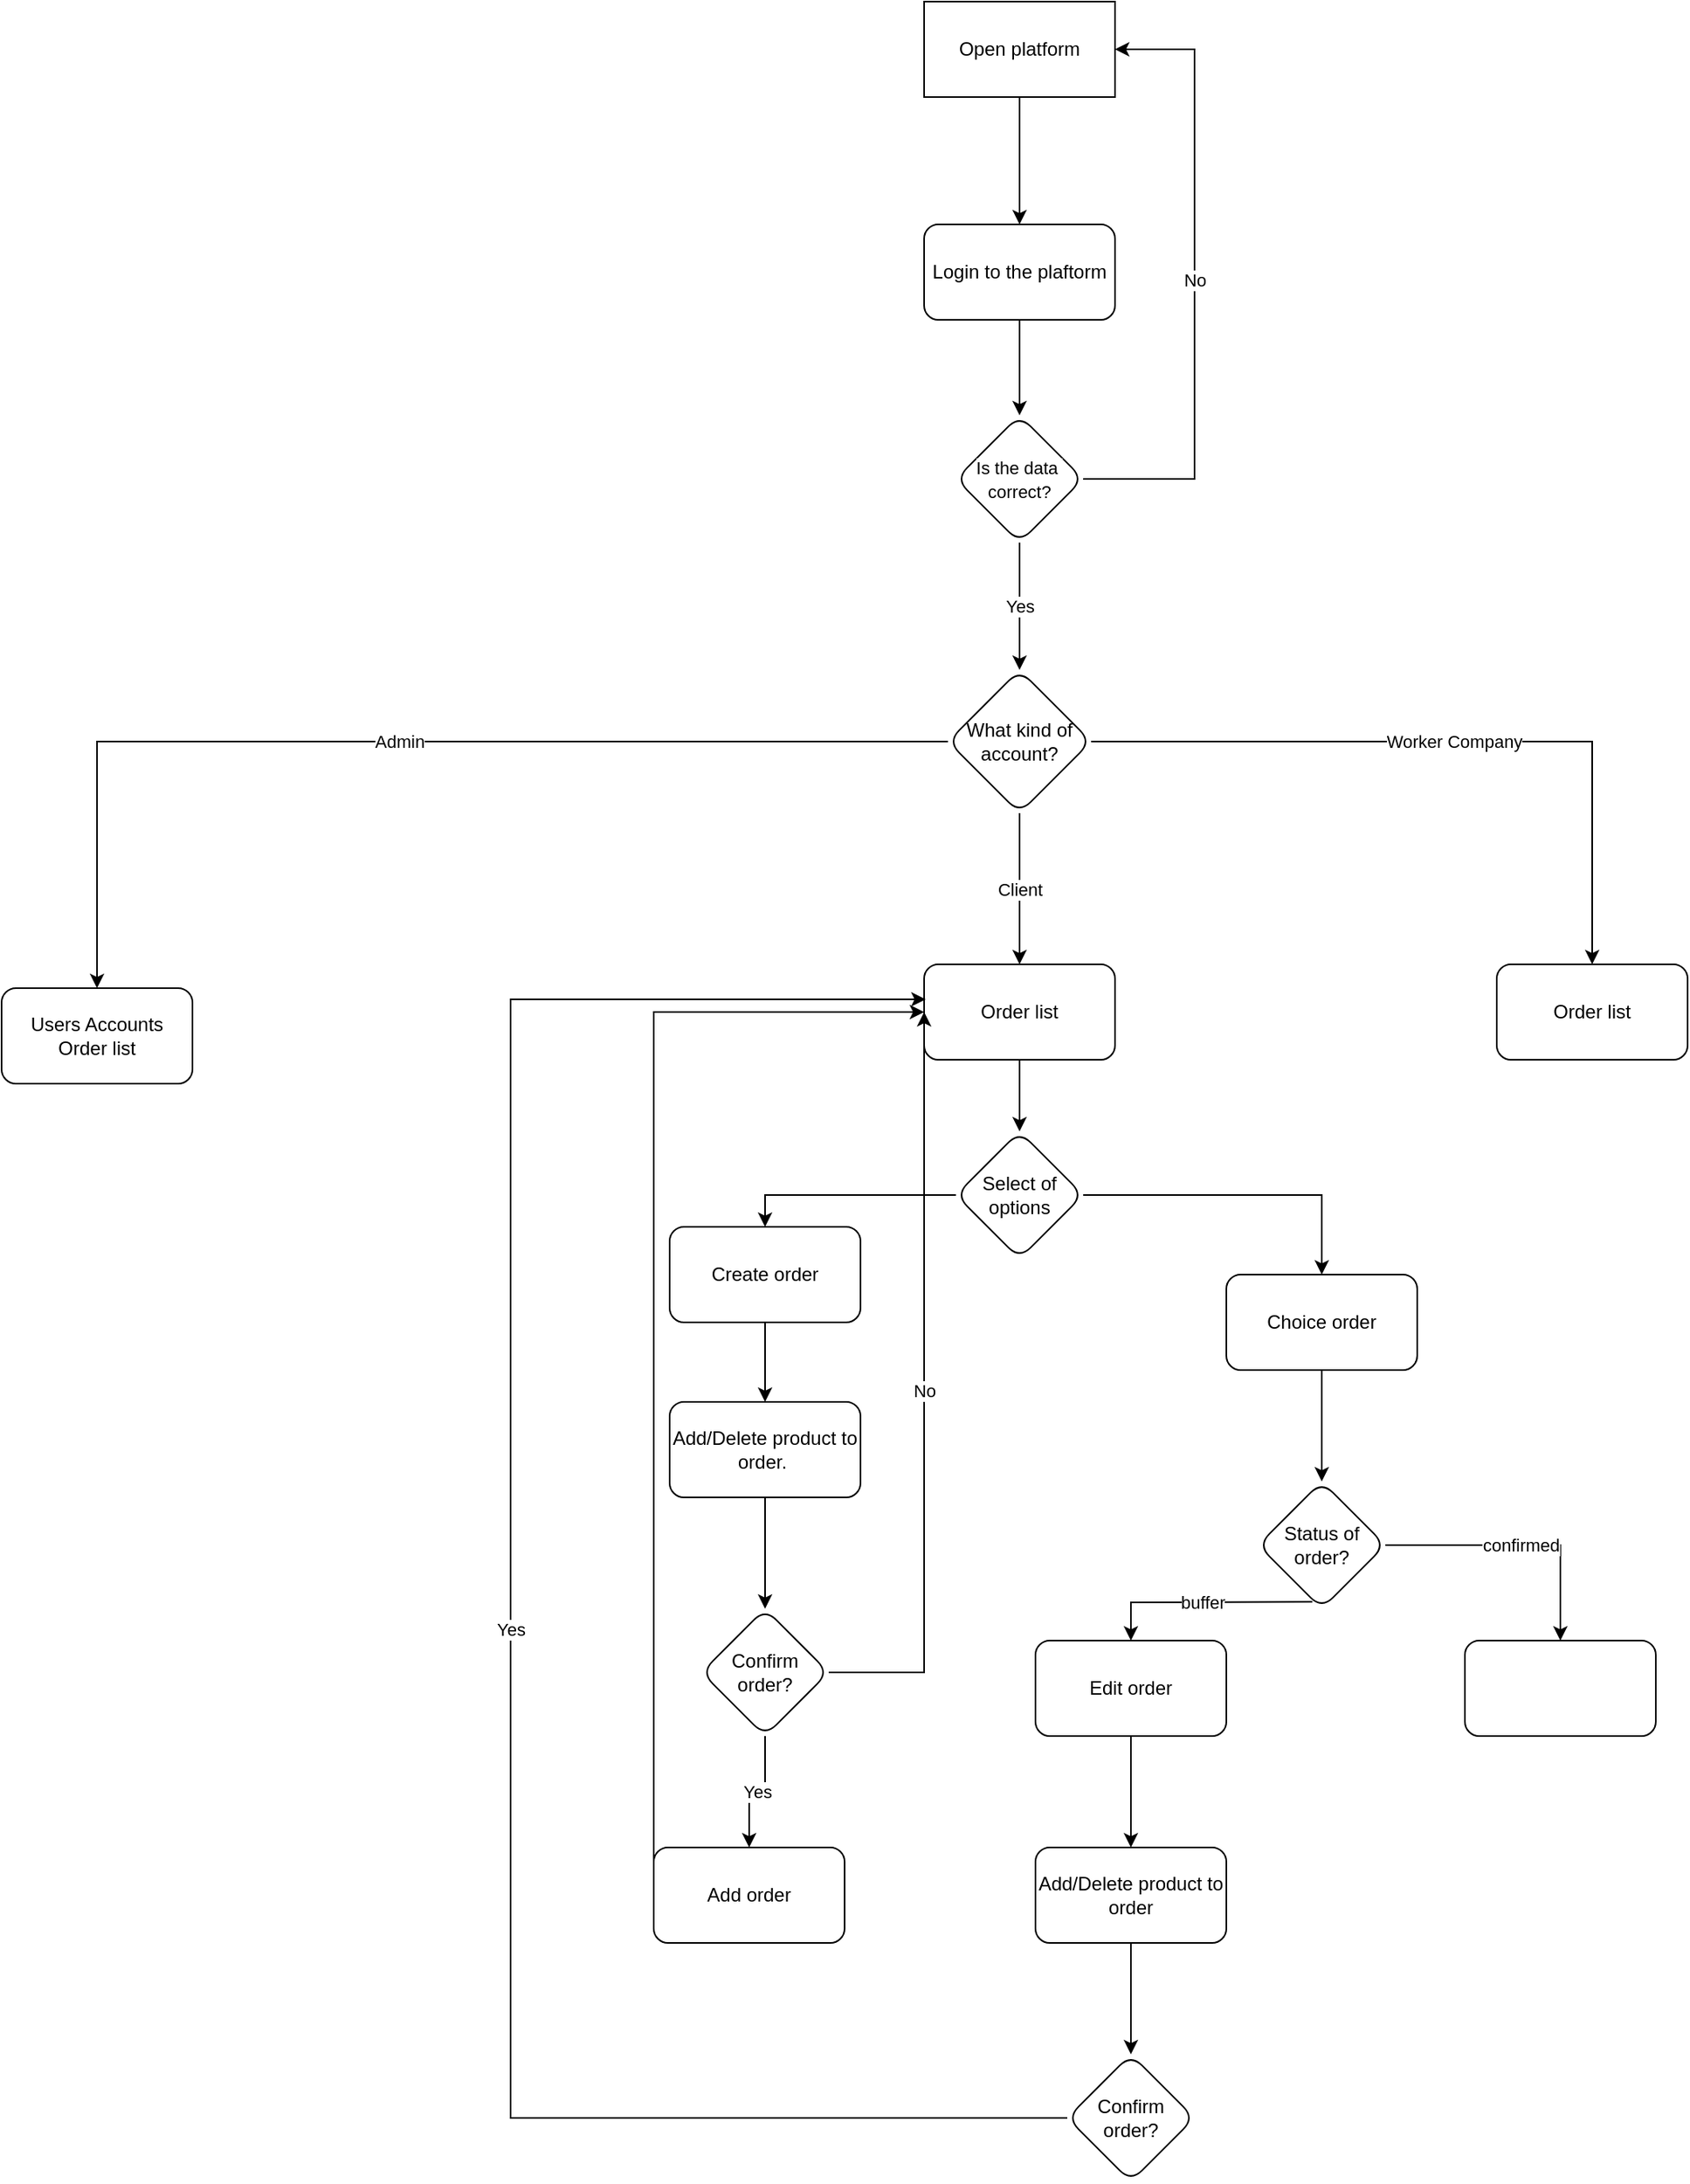 <mxfile version="24.4.8" type="device">
  <diagram name="Strona-1" id="1RoU-k2u6P2cWmenWnG_">
    <mxGraphModel dx="2501" dy="738" grid="1" gridSize="10" guides="1" tooltips="1" connect="1" arrows="1" fold="1" page="1" pageScale="1" pageWidth="827" pageHeight="1169" math="0" shadow="0">
      <root>
        <mxCell id="0" />
        <mxCell id="1" parent="0" />
        <mxCell id="lOx_cBZLgKAw0vCkCGz8-4" value="" style="edgeStyle=orthogonalEdgeStyle;rounded=0;orthogonalLoop=1;jettySize=auto;html=1;" parent="1" source="lOx_cBZLgKAw0vCkCGz8-2" target="lOx_cBZLgKAw0vCkCGz8-3" edge="1">
          <mxGeometry relative="1" as="geometry" />
        </mxCell>
        <mxCell id="lOx_cBZLgKAw0vCkCGz8-2" value="Login to the plaftorm" style="rounded=1;whiteSpace=wrap;html=1;" parent="1" vertex="1">
          <mxGeometry x="330" y="160" width="120" height="60" as="geometry" />
        </mxCell>
        <mxCell id="lOx_cBZLgKAw0vCkCGz8-7" value="No" style="edgeStyle=orthogonalEdgeStyle;rounded=0;orthogonalLoop=1;jettySize=auto;html=1;entryX=1;entryY=0.5;entryDx=0;entryDy=0;" parent="1" source="lOx_cBZLgKAw0vCkCGz8-3" target="lOx_cBZLgKAw0vCkCGz8-5" edge="1">
          <mxGeometry relative="1" as="geometry">
            <Array as="points">
              <mxPoint x="500" y="320" />
              <mxPoint x="500" y="50" />
            </Array>
          </mxGeometry>
        </mxCell>
        <mxCell id="lOx_cBZLgKAw0vCkCGz8-9" value="Yes" style="edgeStyle=orthogonalEdgeStyle;rounded=0;orthogonalLoop=1;jettySize=auto;html=1;" parent="1" source="lOx_cBZLgKAw0vCkCGz8-3" target="lOx_cBZLgKAw0vCkCGz8-8" edge="1">
          <mxGeometry relative="1" as="geometry" />
        </mxCell>
        <mxCell id="lOx_cBZLgKAw0vCkCGz8-3" value="&lt;span style=&quot;font-size: 11px; text-wrap: nowrap; background-color: rgb(255, 255, 255);&quot;&gt;Is the data&amp;nbsp;&lt;/span&gt;&lt;div&gt;&lt;span style=&quot;font-size: 11px; text-wrap: nowrap; background-color: rgb(255, 255, 255);&quot;&gt;correct?&lt;/span&gt;&lt;/div&gt;" style="rhombus;whiteSpace=wrap;html=1;rounded=1;" parent="1" vertex="1">
          <mxGeometry x="350" y="280" width="80" height="80" as="geometry" />
        </mxCell>
        <mxCell id="lOx_cBZLgKAw0vCkCGz8-6" value="" style="edgeStyle=orthogonalEdgeStyle;rounded=0;orthogonalLoop=1;jettySize=auto;html=1;" parent="1" source="lOx_cBZLgKAw0vCkCGz8-5" target="lOx_cBZLgKAw0vCkCGz8-2" edge="1">
          <mxGeometry relative="1" as="geometry" />
        </mxCell>
        <mxCell id="lOx_cBZLgKAw0vCkCGz8-5" value="Open platform" style="rounded=0;whiteSpace=wrap;html=1;" parent="1" vertex="1">
          <mxGeometry x="330" y="20" width="120" height="60" as="geometry" />
        </mxCell>
        <mxCell id="lOx_cBZLgKAw0vCkCGz8-11" value="Admin" style="edgeStyle=orthogonalEdgeStyle;rounded=0;orthogonalLoop=1;jettySize=auto;html=1;" parent="1" source="lOx_cBZLgKAw0vCkCGz8-8" target="lOx_cBZLgKAw0vCkCGz8-10" edge="1">
          <mxGeometry relative="1" as="geometry" />
        </mxCell>
        <mxCell id="lOx_cBZLgKAw0vCkCGz8-13" value="Client" style="edgeStyle=orthogonalEdgeStyle;rounded=0;orthogonalLoop=1;jettySize=auto;html=1;" parent="1" source="lOx_cBZLgKAw0vCkCGz8-8" target="lOx_cBZLgKAw0vCkCGz8-12" edge="1">
          <mxGeometry relative="1" as="geometry" />
        </mxCell>
        <mxCell id="lOx_cBZLgKAw0vCkCGz8-15" value="Worker Company" style="edgeStyle=orthogonalEdgeStyle;rounded=0;orthogonalLoop=1;jettySize=auto;html=1;" parent="1" source="lOx_cBZLgKAw0vCkCGz8-8" target="lOx_cBZLgKAw0vCkCGz8-14" edge="1">
          <mxGeometry relative="1" as="geometry" />
        </mxCell>
        <mxCell id="lOx_cBZLgKAw0vCkCGz8-8" value="What kind of account?" style="rhombus;whiteSpace=wrap;html=1;rounded=1;" parent="1" vertex="1">
          <mxGeometry x="345" y="440" width="90" height="90" as="geometry" />
        </mxCell>
        <mxCell id="lOx_cBZLgKAw0vCkCGz8-10" value="Users Accounts&lt;br&gt;Order list" style="whiteSpace=wrap;html=1;rounded=1;" parent="1" vertex="1">
          <mxGeometry x="-250" y="640" width="120" height="60" as="geometry" />
        </mxCell>
        <mxCell id="lOx_cBZLgKAw0vCkCGz8-12" value="Order list" style="whiteSpace=wrap;html=1;rounded=1;" parent="1" vertex="1">
          <mxGeometry x="330" y="625" width="120" height="60" as="geometry" />
        </mxCell>
        <mxCell id="lOx_cBZLgKAw0vCkCGz8-14" value="Order list" style="whiteSpace=wrap;html=1;rounded=1;" parent="1" vertex="1">
          <mxGeometry x="690" y="625" width="120" height="60" as="geometry" />
        </mxCell>
        <mxCell id="lOx_cBZLgKAw0vCkCGz8-38" value="" style="edgeStyle=orthogonalEdgeStyle;rounded=0;orthogonalLoop=1;jettySize=auto;html=1;" parent="1" source="lOx_cBZLgKAw0vCkCGz8-19" target="lOx_cBZLgKAw0vCkCGz8-37" edge="1">
          <mxGeometry relative="1" as="geometry" />
        </mxCell>
        <mxCell id="lOx_cBZLgKAw0vCkCGz8-19" value="Select of options" style="rhombus;whiteSpace=wrap;html=1;rounded=1;" parent="1" vertex="1">
          <mxGeometry x="350" y="730" width="80" height="80" as="geometry" />
        </mxCell>
        <mxCell id="lOx_cBZLgKAw0vCkCGz8-26" value="" style="edgeStyle=orthogonalEdgeStyle;rounded=0;orthogonalLoop=1;jettySize=auto;html=1;entryX=0.5;entryY=0;entryDx=0;entryDy=0;" parent="1" source="lOx_cBZLgKAw0vCkCGz8-21" target="lOx_cBZLgKAw0vCkCGz8-25" edge="1">
          <mxGeometry relative="1" as="geometry" />
        </mxCell>
        <mxCell id="lOx_cBZLgKAw0vCkCGz8-21" value="Create order" style="whiteSpace=wrap;html=1;rounded=1;" parent="1" vertex="1">
          <mxGeometry x="170" y="790" width="120" height="60" as="geometry" />
        </mxCell>
        <mxCell id="lOx_cBZLgKAw0vCkCGz8-36" value="" style="edgeStyle=orthogonalEdgeStyle;rounded=0;orthogonalLoop=1;jettySize=auto;html=1;" parent="1" source="lOx_cBZLgKAw0vCkCGz8-23" target="lOx_cBZLgKAw0vCkCGz8-35" edge="1">
          <mxGeometry relative="1" as="geometry" />
        </mxCell>
        <mxCell id="lOx_cBZLgKAw0vCkCGz8-23" value="Edit order" style="whiteSpace=wrap;html=1;rounded=1;" parent="1" vertex="1">
          <mxGeometry x="400" y="1050" width="120" height="60" as="geometry" />
        </mxCell>
        <mxCell id="lOx_cBZLgKAw0vCkCGz8-48" value="" style="edgeStyle=orthogonalEdgeStyle;rounded=0;orthogonalLoop=1;jettySize=auto;html=1;" parent="1" source="lOx_cBZLgKAw0vCkCGz8-25" target="lOx_cBZLgKAw0vCkCGz8-47" edge="1">
          <mxGeometry relative="1" as="geometry" />
        </mxCell>
        <mxCell id="lOx_cBZLgKAw0vCkCGz8-25" value="Add/Delete product to order.&amp;nbsp;" style="whiteSpace=wrap;html=1;rounded=1;" parent="1" vertex="1">
          <mxGeometry x="170" y="900" width="120" height="60" as="geometry" />
        </mxCell>
        <mxCell id="lOx_cBZLgKAw0vCkCGz8-30" value="" style="endArrow=classic;html=1;rounded=0;exitX=0.5;exitY=1;exitDx=0;exitDy=0;" parent="1" source="lOx_cBZLgKAw0vCkCGz8-12" target="lOx_cBZLgKAw0vCkCGz8-19" edge="1">
          <mxGeometry width="50" height="50" relative="1" as="geometry">
            <mxPoint x="190" y="840" as="sourcePoint" />
            <mxPoint x="240" y="790" as="targetPoint" />
          </mxGeometry>
        </mxCell>
        <mxCell id="lOx_cBZLgKAw0vCkCGz8-31" value="" style="endArrow=classic;html=1;rounded=0;exitX=0;exitY=0.5;exitDx=0;exitDy=0;entryX=0.5;entryY=0;entryDx=0;entryDy=0;" parent="1" source="lOx_cBZLgKAw0vCkCGz8-19" target="lOx_cBZLgKAw0vCkCGz8-21" edge="1">
          <mxGeometry width="50" height="50" relative="1" as="geometry">
            <mxPoint x="140" y="870" as="sourcePoint" />
            <mxPoint x="190" y="820" as="targetPoint" />
            <Array as="points">
              <mxPoint x="230" y="770" />
            </Array>
          </mxGeometry>
        </mxCell>
        <mxCell id="bvQp0RQ2hgHAjueStc8w-2" value="" style="edgeStyle=orthogonalEdgeStyle;rounded=0;orthogonalLoop=1;jettySize=auto;html=1;" edge="1" parent="1" source="lOx_cBZLgKAw0vCkCGz8-35" target="bvQp0RQ2hgHAjueStc8w-1">
          <mxGeometry relative="1" as="geometry" />
        </mxCell>
        <mxCell id="lOx_cBZLgKAw0vCkCGz8-35" value="Add/Delete product to order" style="whiteSpace=wrap;html=1;rounded=1;" parent="1" vertex="1">
          <mxGeometry x="400" y="1180" width="120" height="60" as="geometry" />
        </mxCell>
        <mxCell id="lOx_cBZLgKAw0vCkCGz8-43" value="" style="edgeStyle=orthogonalEdgeStyle;rounded=0;orthogonalLoop=1;jettySize=auto;html=1;" parent="1" source="lOx_cBZLgKAw0vCkCGz8-37" target="lOx_cBZLgKAw0vCkCGz8-42" edge="1">
          <mxGeometry relative="1" as="geometry" />
        </mxCell>
        <mxCell id="lOx_cBZLgKAw0vCkCGz8-37" value="Choice order" style="whiteSpace=wrap;html=1;rounded=1;" parent="1" vertex="1">
          <mxGeometry x="520" y="820" width="120" height="60" as="geometry" />
        </mxCell>
        <mxCell id="lOx_cBZLgKAw0vCkCGz8-54" value="confirmed" style="edgeStyle=orthogonalEdgeStyle;rounded=0;orthogonalLoop=1;jettySize=auto;html=1;" parent="1" source="lOx_cBZLgKAw0vCkCGz8-42" target="lOx_cBZLgKAw0vCkCGz8-53" edge="1">
          <mxGeometry relative="1" as="geometry" />
        </mxCell>
        <mxCell id="lOx_cBZLgKAw0vCkCGz8-42" value="Status of order?" style="rhombus;whiteSpace=wrap;html=1;rounded=1;" parent="1" vertex="1">
          <mxGeometry x="540" y="950" width="80" height="80" as="geometry" />
        </mxCell>
        <mxCell id="lOx_cBZLgKAw0vCkCGz8-46" value="buffer" style="endArrow=classic;html=1;rounded=0;exitX=0.426;exitY=0.945;exitDx=0;exitDy=0;exitPerimeter=0;entryX=0.5;entryY=0;entryDx=0;entryDy=0;" parent="1" source="lOx_cBZLgKAw0vCkCGz8-42" target="lOx_cBZLgKAw0vCkCGz8-23" edge="1">
          <mxGeometry width="50" height="50" relative="1" as="geometry">
            <mxPoint x="630" y="1140" as="sourcePoint" />
            <mxPoint x="680" y="1090" as="targetPoint" />
            <Array as="points">
              <mxPoint x="460" y="1026" />
            </Array>
          </mxGeometry>
        </mxCell>
        <mxCell id="lOx_cBZLgKAw0vCkCGz8-50" value="Yes" style="edgeStyle=orthogonalEdgeStyle;rounded=0;orthogonalLoop=1;jettySize=auto;html=1;" parent="1" source="lOx_cBZLgKAw0vCkCGz8-47" target="lOx_cBZLgKAw0vCkCGz8-49" edge="1">
          <mxGeometry relative="1" as="geometry" />
        </mxCell>
        <mxCell id="lOx_cBZLgKAw0vCkCGz8-47" value="Confirm order?" style="rhombus;whiteSpace=wrap;html=1;rounded=1;" parent="1" vertex="1">
          <mxGeometry x="190" y="1030" width="80" height="80" as="geometry" />
        </mxCell>
        <mxCell id="lOx_cBZLgKAw0vCkCGz8-49" value="Add order" style="whiteSpace=wrap;html=1;rounded=1;" parent="1" vertex="1">
          <mxGeometry x="160" y="1180" width="120" height="60" as="geometry" />
        </mxCell>
        <mxCell id="lOx_cBZLgKAw0vCkCGz8-51" value="" style="endArrow=classic;html=1;rounded=0;exitX=0;exitY=0.5;exitDx=0;exitDy=0;entryX=0;entryY=0.5;entryDx=0;entryDy=0;" parent="1" source="lOx_cBZLgKAw0vCkCGz8-49" target="lOx_cBZLgKAw0vCkCGz8-12" edge="1">
          <mxGeometry width="50" height="50" relative="1" as="geometry">
            <mxPoint x="120" y="1120" as="sourcePoint" />
            <mxPoint x="170" y="1070" as="targetPoint" />
            <Array as="points">
              <mxPoint x="160" y="655" />
            </Array>
          </mxGeometry>
        </mxCell>
        <mxCell id="lOx_cBZLgKAw0vCkCGz8-52" value="No" style="endArrow=classic;html=1;rounded=0;exitX=1;exitY=0.5;exitDx=0;exitDy=0;entryX=0;entryY=0.5;entryDx=0;entryDy=0;" parent="1" source="lOx_cBZLgKAw0vCkCGz8-47" target="lOx_cBZLgKAw0vCkCGz8-12" edge="1">
          <mxGeometry width="50" height="50" relative="1" as="geometry">
            <mxPoint x="340" y="1040" as="sourcePoint" />
            <mxPoint x="390" y="990" as="targetPoint" />
            <Array as="points">
              <mxPoint x="330" y="1070" />
            </Array>
          </mxGeometry>
        </mxCell>
        <mxCell id="lOx_cBZLgKAw0vCkCGz8-53" value="" style="whiteSpace=wrap;html=1;rounded=1;" parent="1" vertex="1">
          <mxGeometry x="670" y="1050" width="120" height="60" as="geometry" />
        </mxCell>
        <mxCell id="bvQp0RQ2hgHAjueStc8w-1" value="Confirm order?" style="rhombus;whiteSpace=wrap;html=1;rounded=1;" vertex="1" parent="1">
          <mxGeometry x="420" y="1310" width="80" height="80" as="geometry" />
        </mxCell>
        <mxCell id="bvQp0RQ2hgHAjueStc8w-3" value="Yes" style="endArrow=classic;html=1;rounded=0;exitX=0;exitY=0.5;exitDx=0;exitDy=0;entryX=0.008;entryY=0.367;entryDx=0;entryDy=0;entryPerimeter=0;" edge="1" parent="1" source="bvQp0RQ2hgHAjueStc8w-1" target="lOx_cBZLgKAw0vCkCGz8-12">
          <mxGeometry width="50" height="50" relative="1" as="geometry">
            <mxPoint x="260" y="1380" as="sourcePoint" />
            <mxPoint x="110" y="1300" as="targetPoint" />
            <Array as="points">
              <mxPoint x="70" y="1350" />
              <mxPoint x="70" y="647" />
            </Array>
          </mxGeometry>
        </mxCell>
      </root>
    </mxGraphModel>
  </diagram>
</mxfile>
